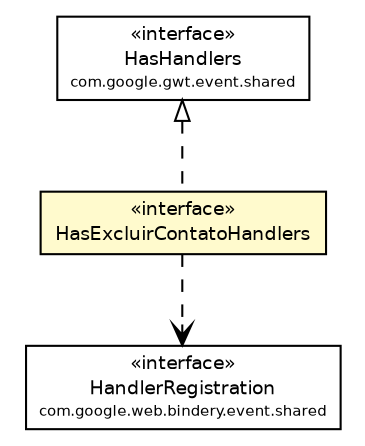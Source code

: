 #!/usr/local/bin/dot
#
# Class diagram 
# Generated by UmlGraph version 4.6 (http://www.spinellis.gr/sw/umlgraph)
#

digraph G {
	edge [fontname="Helvetica",fontsize=10,labelfontname="Helvetica",labelfontsize=10];
	node [fontname="Helvetica",fontsize=10,shape=plaintext];
	// br.net.meditec.client.events.ExcluirContatoEvent.HasExcluirContatoHandlers
	c2537 [label=<<table border="0" cellborder="1" cellspacing="0" cellpadding="2" port="p" bgcolor="lemonChiffon" href="./ExcluirContatoEvent.HasExcluirContatoHandlers.html">
		<tr><td><table border="0" cellspacing="0" cellpadding="1">
			<tr><td> &laquo;interface&raquo; </td></tr>
			<tr><td> HasExcluirContatoHandlers </td></tr>
		</table></td></tr>
		</table>>, fontname="Helvetica", fontcolor="black", fontsize=9.0];
	//br.net.meditec.client.events.ExcluirContatoEvent.HasExcluirContatoHandlers implements com.google.gwt.event.shared.HasHandlers
	c2594:p -> c2537:p [dir=back,arrowtail=empty,style=dashed];
	// br.net.meditec.client.events.ExcluirContatoEvent.HasExcluirContatoHandlers DEPEND com.google.web.bindery.event.shared.HandlerRegistration
	c2537:p -> c2595:p [taillabel="", label="", headlabel="", fontname="Helvetica", fontcolor="black", fontsize=10.0, color="black", arrowhead=open, style=dashed];
	// com.google.gwt.event.shared.HasHandlers
	c2594 [label=<<table border="0" cellborder="1" cellspacing="0" cellpadding="2" port="p" href="http://java.sun.com/j2se/1.4.2/docs/api/com/google/gwt/event/shared/HasHandlers.html">
		<tr><td><table border="0" cellspacing="0" cellpadding="1">
			<tr><td> &laquo;interface&raquo; </td></tr>
			<tr><td> HasHandlers </td></tr>
			<tr><td><font point-size="7.0"> com.google.gwt.event.shared </font></td></tr>
		</table></td></tr>
		</table>>, fontname="Helvetica", fontcolor="black", fontsize=9.0];
	// com.google.web.bindery.event.shared.HandlerRegistration
	c2595 [label=<<table border="0" cellborder="1" cellspacing="0" cellpadding="2" port="p" href="http://java.sun.com/j2se/1.4.2/docs/api/com/google/web/bindery/event/shared/HandlerRegistration.html">
		<tr><td><table border="0" cellspacing="0" cellpadding="1">
			<tr><td> &laquo;interface&raquo; </td></tr>
			<tr><td> HandlerRegistration </td></tr>
			<tr><td><font point-size="7.0"> com.google.web.bindery.event.shared </font></td></tr>
		</table></td></tr>
		</table>>, fontname="Helvetica", fontcolor="black", fontsize=9.0];
}

